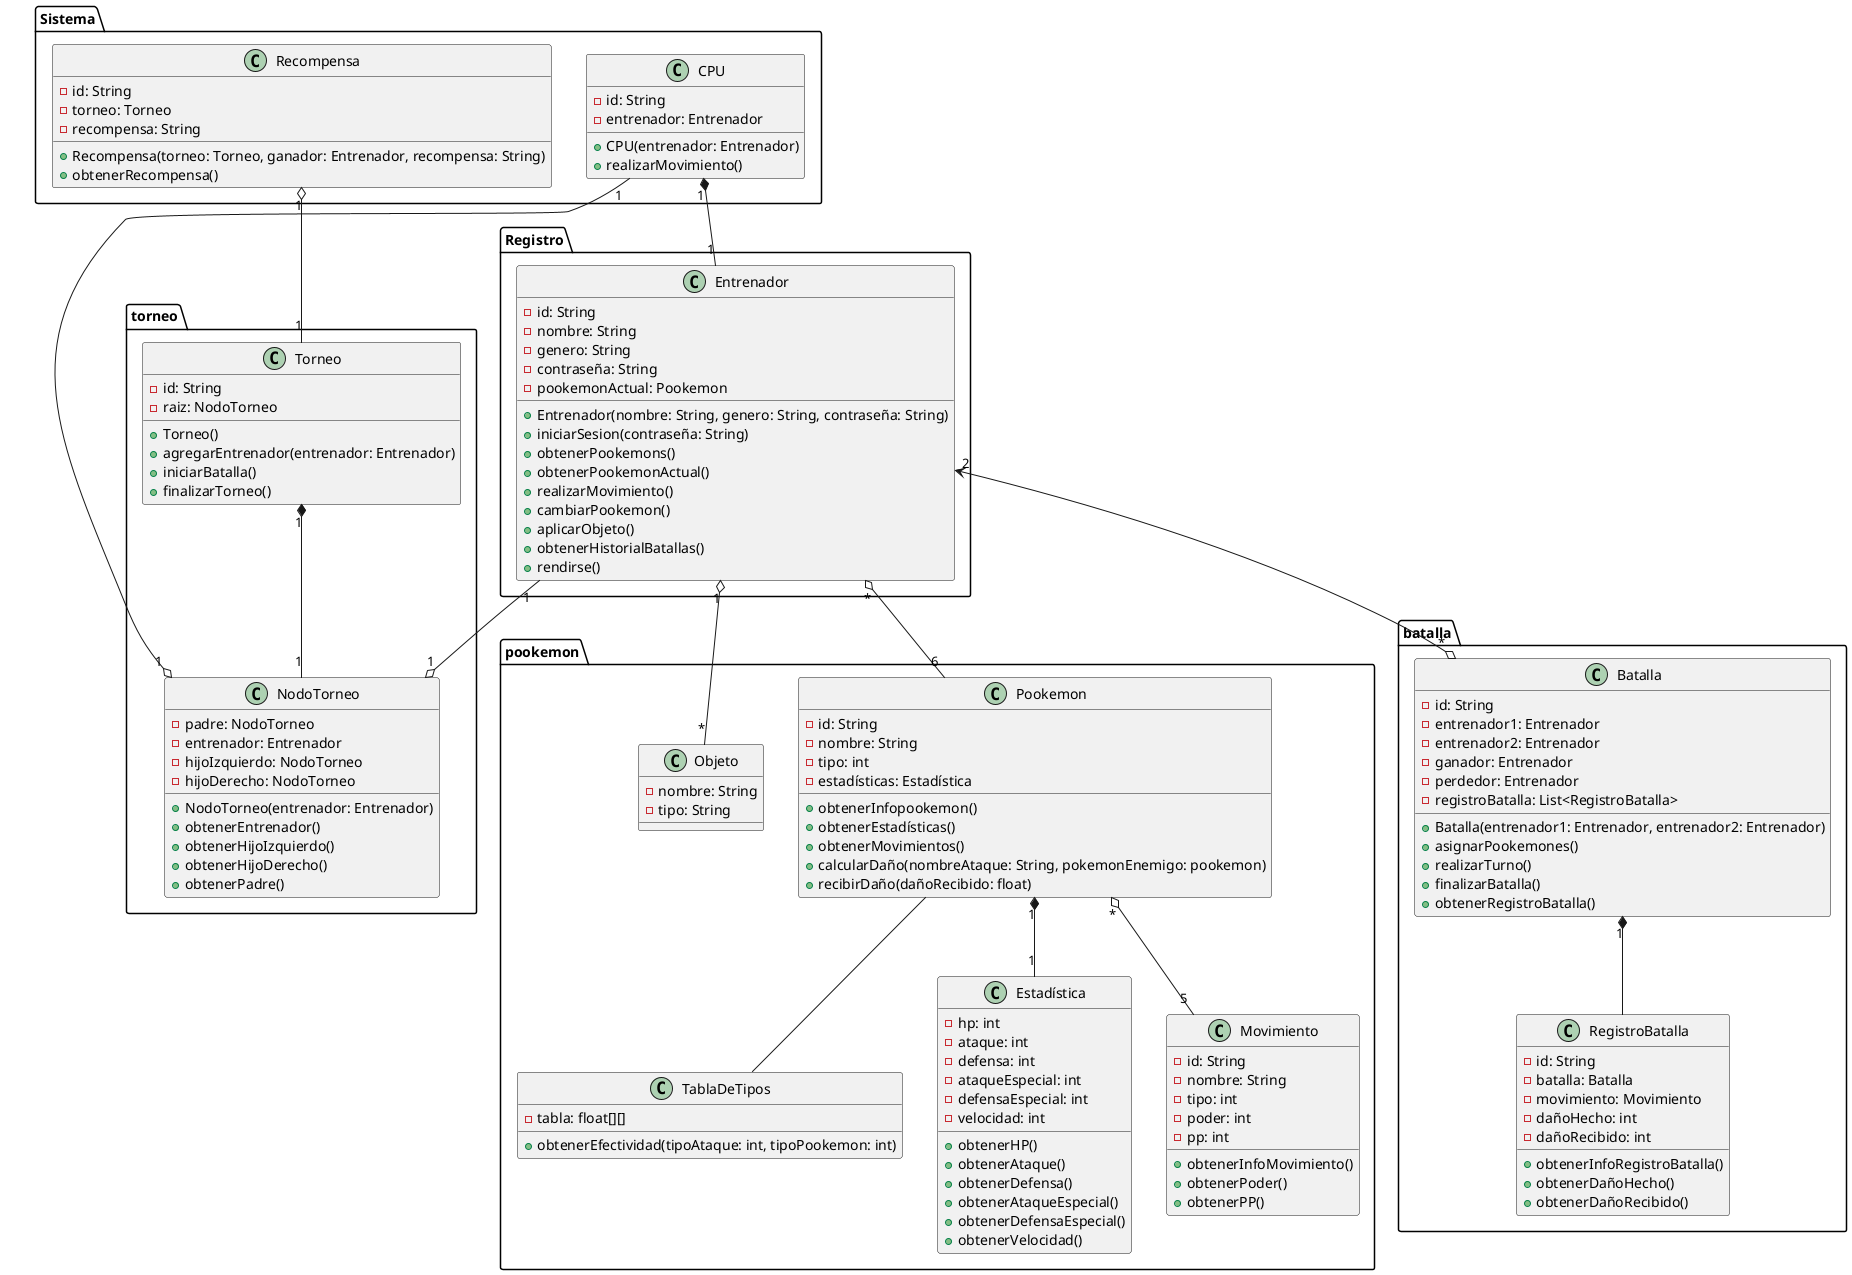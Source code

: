 @startuml diagrama de clases

package "Registro" {
    class Entrenador {
        - id: String
        - nombre: String
        - genero: String
        - contraseña: String
        - pookemonActual: Pookemon

        + Entrenador(nombre: String, genero: String, contraseña: String)
        + iniciarSesion(contraseña: String)
        + obtenerPookemons()
        + obtenerPookemonActual()
        + realizarMovimiento()
        + cambiarPookemon()
        + aplicarObjeto()
        + obtenerHistorialBatallas()
        + rendirse()
    }

}

package "pookemon" {
    class Pookemon {
        - id: String
        - nombre: String
        - tipo: int
        - estadísticas: Estadística

        + obtenerInfopookemon()
        + obtenerEstadísticas()
        + obtenerMovimientos()
        + calcularDaño(nombreAtaque: String, pokemonEnemigo: pookemon)
        + recibirDaño(dañoRecibido: float)
    }

    class Estadística {
        - hp: int
        - ataque: int
        - defensa: int
        - ataqueEspecial: int
        - defensaEspecial: int
        - velocidad: int

        + obtenerHP()
        + obtenerAtaque()
        + obtenerDefensa()
        + obtenerAtaqueEspecial()
        + obtenerDefensaEspecial()
        + obtenerVelocidad()
    }

    class Movimiento {
        - id: String
        - nombre: String
        - tipo: int
        - poder: int
        - pp: int

        + obtenerInfoMovimiento()
        + obtenerPoder()
        + obtenerPP()
    }

    class TablaDeTipos{
        - tabla: float[][] 

        + obtenerEfectividad(tipoAtaque: int, tipoPookemon: int)
    }

    class Objeto{
        - nombre: String
        - tipo: String
    }

}

package "batalla" {
    class Batalla {
        - id: String
        - entrenador1: Entrenador
        - entrenador2: Entrenador
        - ganador: Entrenador
        - perdedor: Entrenador
        - registroBatalla: List<RegistroBatalla>

        + Batalla(entrenador1: Entrenador, entrenador2: Entrenador)
        + asignarPookemones()
        + realizarTurno()
        + finalizarBatalla()
        + obtenerRegistroBatalla()
    }

    class RegistroBatalla {
        - id: String
        - batalla: Batalla
        - movimiento: Movimiento
        - dañoHecho: int
        - dañoRecibido: int

        + obtenerInfoRegistroBatalla()
        + obtenerDañoHecho()
        + obtenerDañoRecibido()
    }

   
}

package "torneo" {
    class NodoTorneo {
        - padre: NodoTorneo
        - entrenador: Entrenador
        - hijoIzquierdo: NodoTorneo
        - hijoDerecho: NodoTorneo
        

        + NodoTorneo(entrenador: Entrenador)
        + obtenerEntrenador()
        + obtenerHijoIzquierdo()
        + obtenerHijoDerecho()
        + obtenerPadre()
    }

    class Torneo {
        - id: String
        - raiz: NodoTorneo

        + Torneo()
        + agregarEntrenador(entrenador: Entrenador)
        + iniciarBatalla()
        + finalizarTorneo()
    }

}

package "Sistema" {
    class CPU {
        - id: String
        - entrenador: Entrenador

        + CPU(entrenador: Entrenador)
        + realizarMovimiento()
    }

    class Recompensa {
        - id: String
        - torneo: Torneo
        - recompensa: String

        + Recompensa(torneo: Torneo, ganador: Entrenador, recompensa: String)
        + obtenerRecompensa()
    }
}

Pookemon "*" o-- "5" Movimiento
Pookemon "1" *-- "1" Estadística
Pookemon -- TablaDeTipos

Entrenador "*" o-- "6" Pookemon 
Entrenador "2" <--o "*" Batalla
Entrenador "1" --o "1" NodoTorneo
Entrenador "1" o-- "*" Objeto

Batalla "1" *-- RegistroBatalla

Torneo "1" *-- "1" NodoTorneo

CPU "1" --o "1" NodoTorneo
CPU "1" *-- "1" Entrenador

Recompensa "1" o-- "1" Torneo

@enduml
